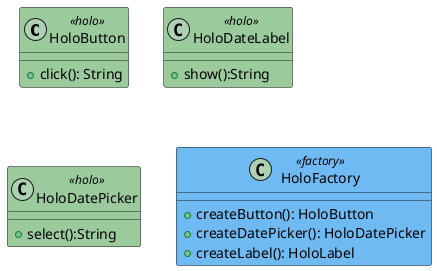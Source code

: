 @startuml AbstractFactory

skinparam class {
    BackgroundColor<<holo>> #9bca9d
	BackgroundColor<<factory>> #70baf4
}

class HoloButton <<holo>> {
    + click(): String
}
class HoloDateLabel <<holo>> {
    + show():String
}
class HoloDatePicker <<holo>> {
    + select():String
}

class HoloFactory <<factory>>{
    + createButton(): HoloButton
    + createDatePicker(): HoloDatePicker
    + createLabel(): HoloLabel
}
@enduml